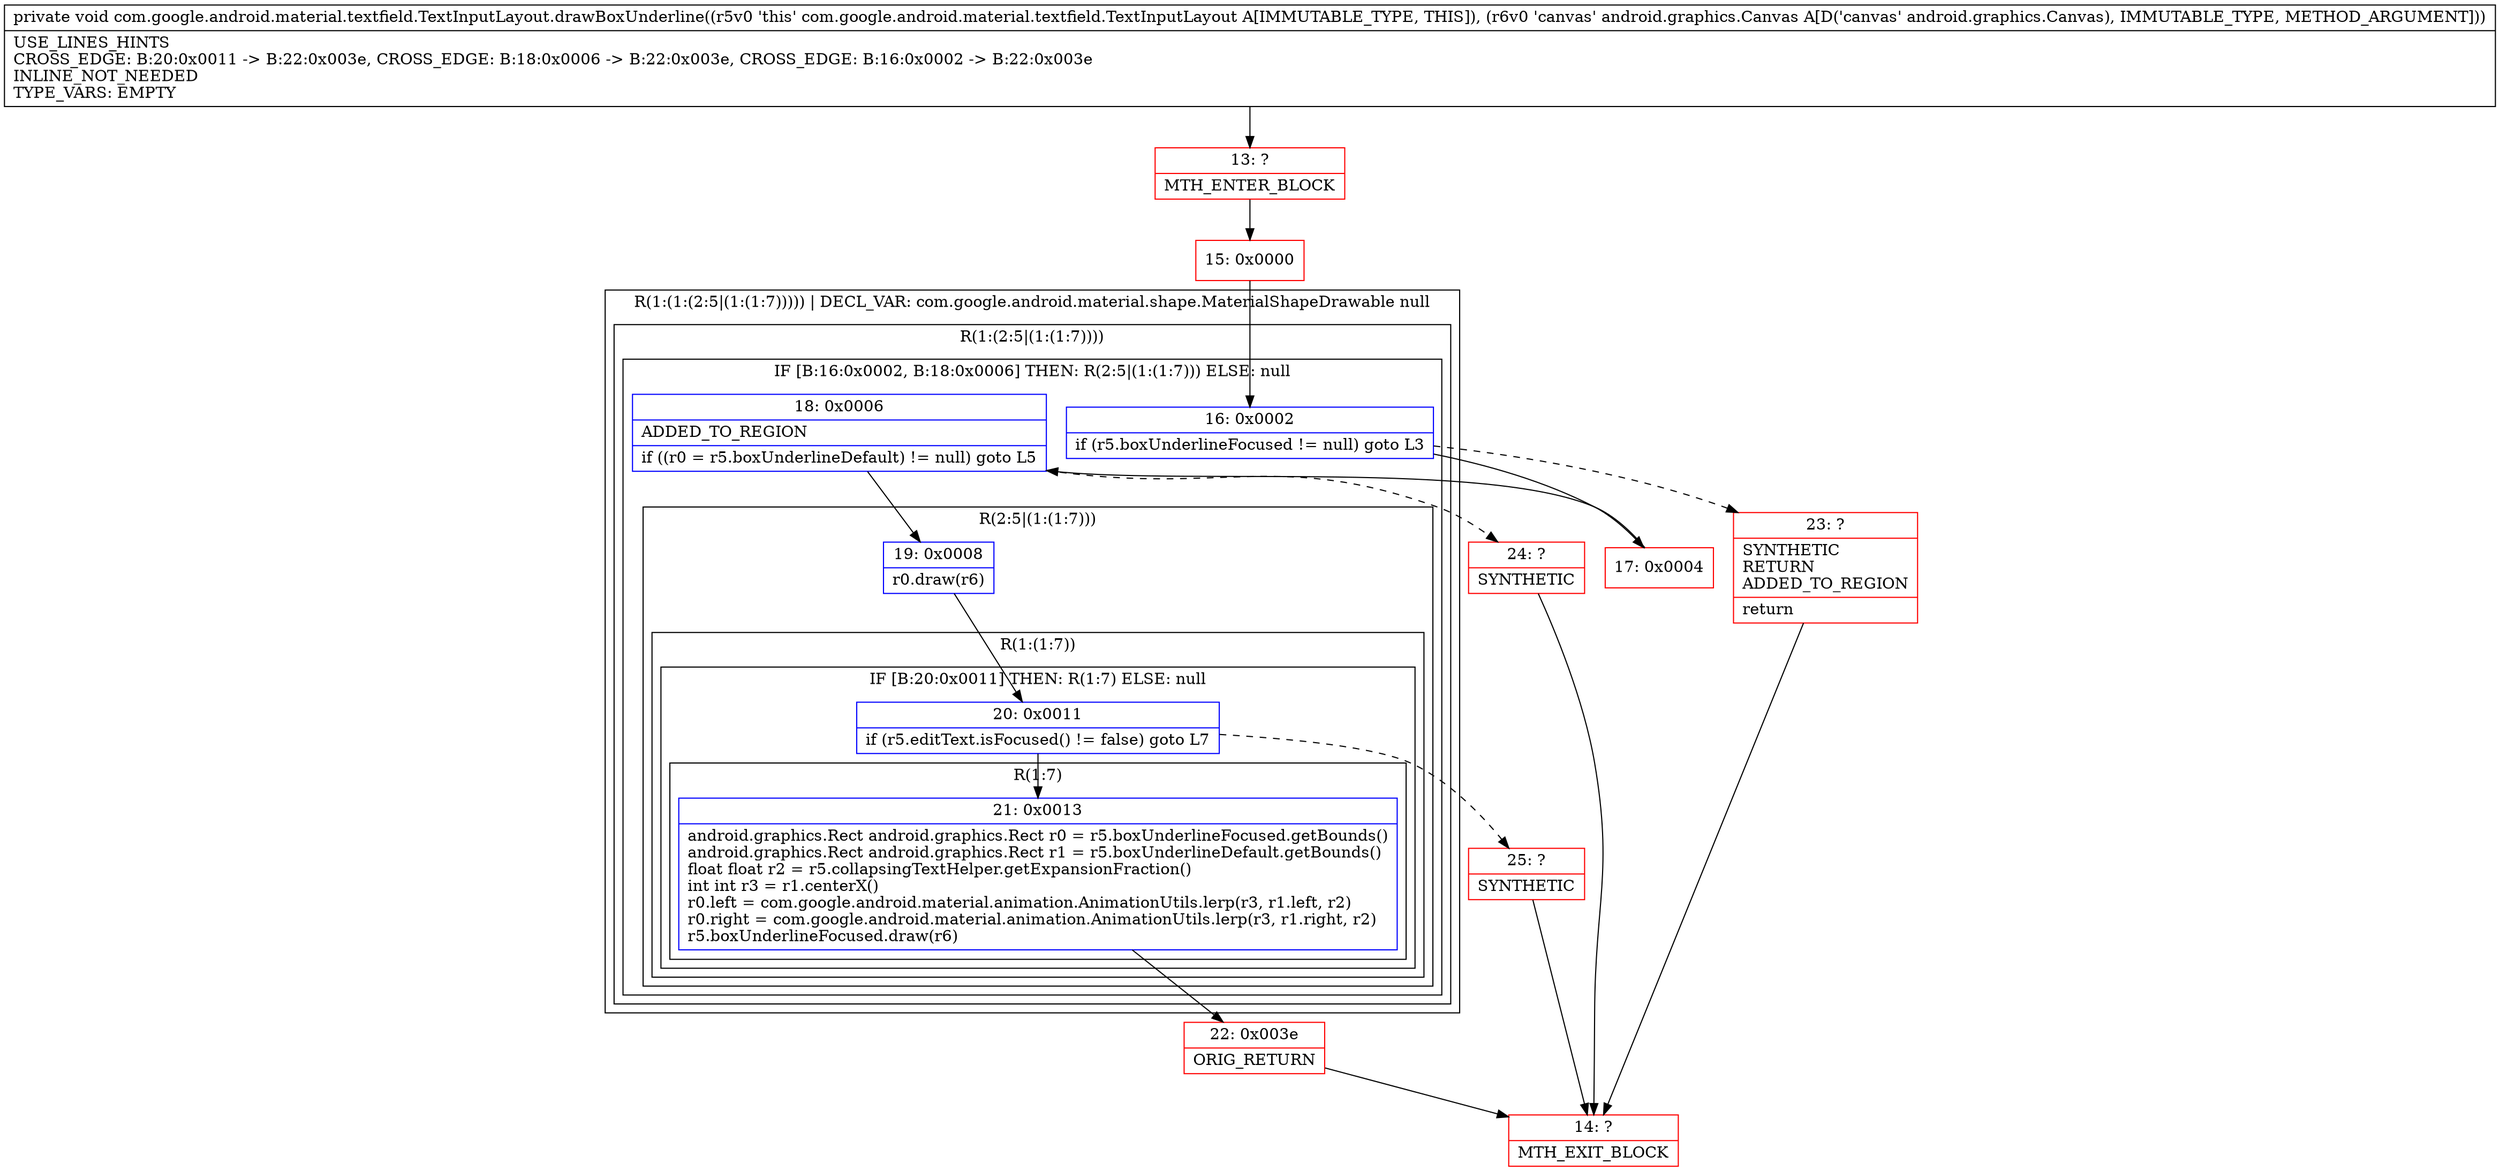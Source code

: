 digraph "CFG forcom.google.android.material.textfield.TextInputLayout.drawBoxUnderline(Landroid\/graphics\/Canvas;)V" {
subgraph cluster_Region_1953505432 {
label = "R(1:(1:(2:5|(1:(1:7))))) | DECL_VAR: com.google.android.material.shape.MaterialShapeDrawable null\l";
node [shape=record,color=blue];
subgraph cluster_Region_887062551 {
label = "R(1:(2:5|(1:(1:7))))";
node [shape=record,color=blue];
subgraph cluster_IfRegion_841718560 {
label = "IF [B:16:0x0002, B:18:0x0006] THEN: R(2:5|(1:(1:7))) ELSE: null";
node [shape=record,color=blue];
Node_16 [shape=record,label="{16\:\ 0x0002|if (r5.boxUnderlineFocused != null) goto L3\l}"];
Node_18 [shape=record,label="{18\:\ 0x0006|ADDED_TO_REGION\l|if ((r0 = r5.boxUnderlineDefault) != null) goto L5\l}"];
subgraph cluster_Region_1543460805 {
label = "R(2:5|(1:(1:7)))";
node [shape=record,color=blue];
Node_19 [shape=record,label="{19\:\ 0x0008|r0.draw(r6)\l}"];
subgraph cluster_Region_780060866 {
label = "R(1:(1:7))";
node [shape=record,color=blue];
subgraph cluster_IfRegion_1718172194 {
label = "IF [B:20:0x0011] THEN: R(1:7) ELSE: null";
node [shape=record,color=blue];
Node_20 [shape=record,label="{20\:\ 0x0011|if (r5.editText.isFocused() != false) goto L7\l}"];
subgraph cluster_Region_764556460 {
label = "R(1:7)";
node [shape=record,color=blue];
Node_21 [shape=record,label="{21\:\ 0x0013|android.graphics.Rect android.graphics.Rect r0 = r5.boxUnderlineFocused.getBounds()\landroid.graphics.Rect android.graphics.Rect r1 = r5.boxUnderlineDefault.getBounds()\lfloat float r2 = r5.collapsingTextHelper.getExpansionFraction()\lint int r3 = r1.centerX()\lr0.left = com.google.android.material.animation.AnimationUtils.lerp(r3, r1.left, r2)\lr0.right = com.google.android.material.animation.AnimationUtils.lerp(r3, r1.right, r2)\lr5.boxUnderlineFocused.draw(r6)\l}"];
}
}
}
}
}
}
}
Node_13 [shape=record,color=red,label="{13\:\ ?|MTH_ENTER_BLOCK\l}"];
Node_15 [shape=record,color=red,label="{15\:\ 0x0000}"];
Node_17 [shape=record,color=red,label="{17\:\ 0x0004}"];
Node_22 [shape=record,color=red,label="{22\:\ 0x003e|ORIG_RETURN\l}"];
Node_14 [shape=record,color=red,label="{14\:\ ?|MTH_EXIT_BLOCK\l}"];
Node_25 [shape=record,color=red,label="{25\:\ ?|SYNTHETIC\l}"];
Node_24 [shape=record,color=red,label="{24\:\ ?|SYNTHETIC\l}"];
Node_23 [shape=record,color=red,label="{23\:\ ?|SYNTHETIC\lRETURN\lADDED_TO_REGION\l|return\l}"];
MethodNode[shape=record,label="{private void com.google.android.material.textfield.TextInputLayout.drawBoxUnderline((r5v0 'this' com.google.android.material.textfield.TextInputLayout A[IMMUTABLE_TYPE, THIS]), (r6v0 'canvas' android.graphics.Canvas A[D('canvas' android.graphics.Canvas), IMMUTABLE_TYPE, METHOD_ARGUMENT]))  | USE_LINES_HINTS\lCROSS_EDGE: B:20:0x0011 \-\> B:22:0x003e, CROSS_EDGE: B:18:0x0006 \-\> B:22:0x003e, CROSS_EDGE: B:16:0x0002 \-\> B:22:0x003e\lINLINE_NOT_NEEDED\lTYPE_VARS: EMPTY\l}"];
MethodNode -> Node_13;Node_16 -> Node_17;
Node_16 -> Node_23[style=dashed];
Node_18 -> Node_19;
Node_18 -> Node_24[style=dashed];
Node_19 -> Node_20;
Node_20 -> Node_21;
Node_20 -> Node_25[style=dashed];
Node_21 -> Node_22;
Node_13 -> Node_15;
Node_15 -> Node_16;
Node_17 -> Node_18;
Node_22 -> Node_14;
Node_25 -> Node_14;
Node_24 -> Node_14;
Node_23 -> Node_14;
}

